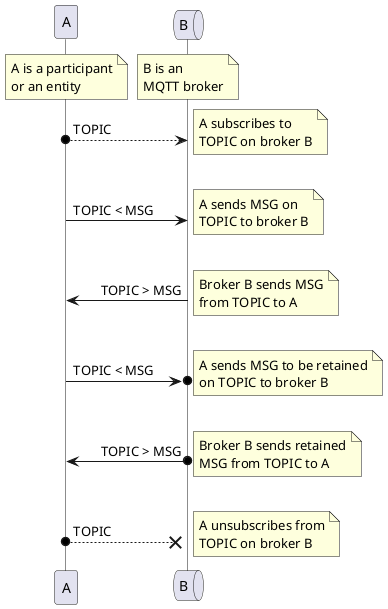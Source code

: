 @startuml
skinparam LifelineStrategy nosolid
skinparam ParticipantPadding 10
skinparam SequenceMessageAlign direction

Participant A
Queue B

note over A
A is a participant
or an entity
end note

/ note over B
B is an
MQTT broker
end note

A o--> B: TOPIC
note right
  A subscribes to
  TOPIC on broker B
end note
|||

A -> B: TOPIC < MSG
note right
  A sends MSG on
  TOPIC to broker B
end note
|||

B -> A: TOPIC > MSG
note right
  Broker B sends MSG
  from TOPIC to A
end note
|||

A ->o B: TOPIC < MSG
note right
  A sends MSG to be retained
  on TOPIC to broker B
end note
|||

B o-> A: TOPIC > MSG
note right
  Broker B sends retained
  MSG from TOPIC to A
end note
|||

A o--X B: TOPIC
note right
  A unsubscribes from
  TOPIC on broker B
end note

@enduml
